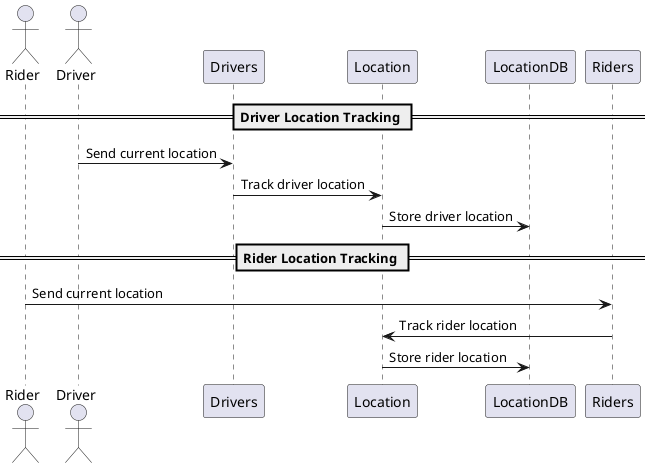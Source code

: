 @startuml Start Ride Flow

actor Rider
actor Driver

== Driver Location Tracking ==
Driver->Drivers: Send current location
Drivers->Location: Track driver location
Location->LocationDB: Store driver location

== Rider Location Tracking ==
Rider->Riders: Send current location
Riders->Location: Track rider location
Location->LocationDB: Store rider location

@enduml